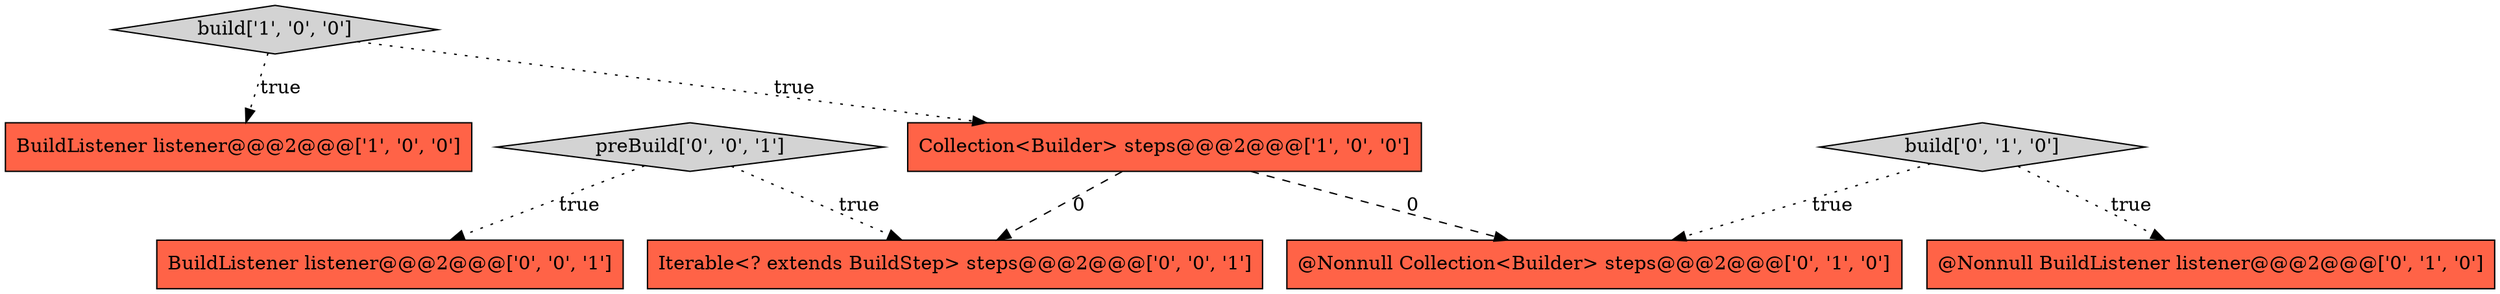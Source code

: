 digraph {
1 [style = filled, label = "build['1', '0', '0']", fillcolor = lightgray, shape = diamond image = "AAA0AAABBB1BBB"];
7 [style = filled, label = "BuildListener listener@@@2@@@['0', '0', '1']", fillcolor = tomato, shape = box image = "AAA0AAABBB3BBB"];
8 [style = filled, label = "Iterable<? extends BuildStep> steps@@@2@@@['0', '0', '1']", fillcolor = tomato, shape = box image = "AAA0AAABBB3BBB"];
6 [style = filled, label = "preBuild['0', '0', '1']", fillcolor = lightgray, shape = diamond image = "AAA0AAABBB3BBB"];
4 [style = filled, label = "build['0', '1', '0']", fillcolor = lightgray, shape = diamond image = "AAA0AAABBB2BBB"];
5 [style = filled, label = "@Nonnull Collection<Builder> steps@@@2@@@['0', '1', '0']", fillcolor = tomato, shape = box image = "AAA1AAABBB2BBB"];
0 [style = filled, label = "BuildListener listener@@@2@@@['1', '0', '0']", fillcolor = tomato, shape = box image = "AAA0AAABBB1BBB"];
2 [style = filled, label = "Collection<Builder> steps@@@2@@@['1', '0', '0']", fillcolor = tomato, shape = box image = "AAA1AAABBB1BBB"];
3 [style = filled, label = "@Nonnull BuildListener listener@@@2@@@['0', '1', '0']", fillcolor = tomato, shape = box image = "AAA0AAABBB2BBB"];
4->5 [style = dotted, label="true"];
2->5 [style = dashed, label="0"];
1->0 [style = dotted, label="true"];
4->3 [style = dotted, label="true"];
1->2 [style = dotted, label="true"];
6->8 [style = dotted, label="true"];
2->8 [style = dashed, label="0"];
6->7 [style = dotted, label="true"];
}
